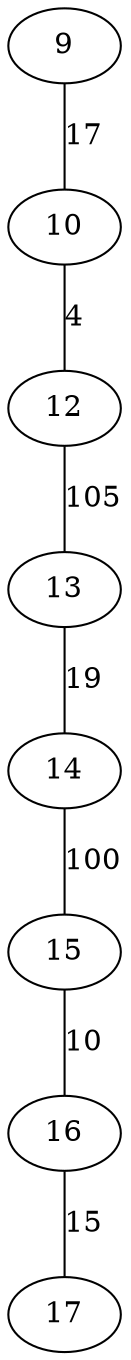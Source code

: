 graph {
    9--10 [label=17];
    10--12 [label=4];
    12--13 [label=105];
    13--14 [label=19];
    14--15 [label=100];
    15--16 [label=10];
    16--17 [label=15];
}